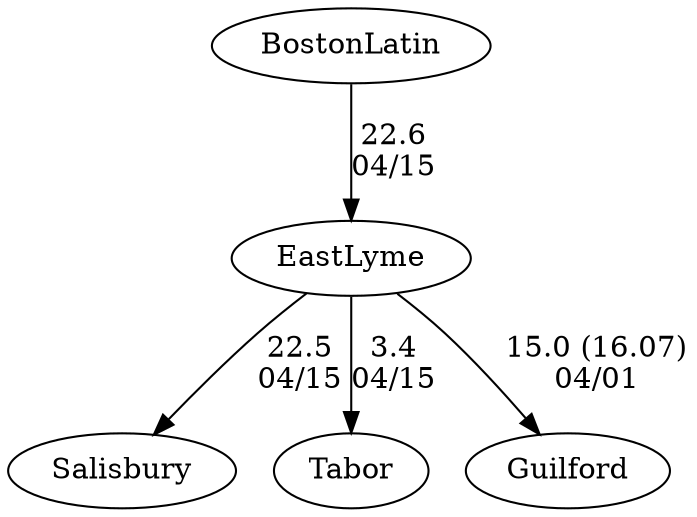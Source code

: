 digraph girls3eightsEastLyme {Salisbury [URL="girls3eightsEastLymeSalisbury.html"];Tabor [URL="girls3eightsEastLymeTabor.html"];BostonLatin [URL="girls3eightsEastLymeBostonLatin.html"];Guilford [URL="girls3eightsEastLymeGuilford.html"];EastLyme [URL="girls3eightsEastLymeEastLyme.html"];EastLyme -> Guilford[label="15.0 (16.07)
04/01", weight="85", tooltip="NEIRA Boys & Girls Eights,Guilford High School vs East Lyme High School			
Distance: 1400m Conditions: Tailwind increasing in intensity as the races progressed. Rain throughout. Race Order GN4, G1V, B1V, BN8, G2V Comments: All floating starts. Races are not comparable. Novice races were about 150m shorter. In the Girls 2nd Varsity race, Guilford's steering wire snapped at 900m. They finished with no steering. East Lyme was ahead by open water when it snapped. Thank you East Lyme for a great day of racing
None", URL="http://www.row2k.com/results/resultspage.cfm?UID=576D40DCF411E79F5B1071832A056F2F&cat=5", random="random"]; 
BostonLatin -> EastLyme[label="22.6
04/15", weight="78", tooltip="NEIRA Boys & Girls Eights,Simsbury/Tabor Invitational			
Distance: 1500 Meters Conditions: Light wind changing throughout the day, starting as a tailwind, then a cross-wind and finishing the day as headwind. Comments: Races were floating starts, please do not compare times. In the B1 race Tabor caught a boat stopping crab at 300 meters down. In the B4, St. John's B had 2 boat stopping crabs. Also in the B4, Stonington B3 raced in this event due to illness. A special thank you to St. John's an Shrewsbury for hosting the day. Simsbury wins the Simsbury/Tabor Pincombe Cup.
None", URL="http://www.row2k.com/results/resultspage.cfm?UID=B556AC071CAC1B11C5C5DB503D2B0FF0&cat=5", random="random"]; 
EastLyme -> Tabor[label="3.4
04/15", weight="97", tooltip="NEIRA Boys & Girls Eights,Simsbury/Tabor Invitational			
Distance: 1500 Meters Conditions: Light wind changing throughout the day, starting as a tailwind, then a cross-wind and finishing the day as headwind. Comments: Races were floating starts, please do not compare times. In the B1 race Tabor caught a boat stopping crab at 300 meters down. In the B4, St. John's B had 2 boat stopping crabs. Also in the B4, Stonington B3 raced in this event due to illness. A special thank you to St. John's an Shrewsbury for hosting the day. Simsbury wins the Simsbury/Tabor Pincombe Cup.
None", URL="http://www.row2k.com/results/resultspage.cfm?UID=B556AC071CAC1B11C5C5DB503D2B0FF0&cat=5", random="random"]; 
EastLyme -> Salisbury[label="22.5
04/15", weight="78", tooltip="NEIRA Boys & Girls Eights,Simsbury/Tabor Invitational			
Distance: 1500 Meters Conditions: Light wind changing throughout the day, starting as a tailwind, then a cross-wind and finishing the day as headwind. Comments: Races were floating starts, please do not compare times. In the B1 race Tabor caught a boat stopping crab at 300 meters down. In the B4, St. John's B had 2 boat stopping crabs. Also in the B4, Stonington B3 raced in this event due to illness. A special thank you to St. John's an Shrewsbury for hosting the day. Simsbury wins the Simsbury/Tabor Pincombe Cup.
None", URL="http://www.row2k.com/results/resultspage.cfm?UID=B556AC071CAC1B11C5C5DB503D2B0FF0&cat=5", random="random"]}